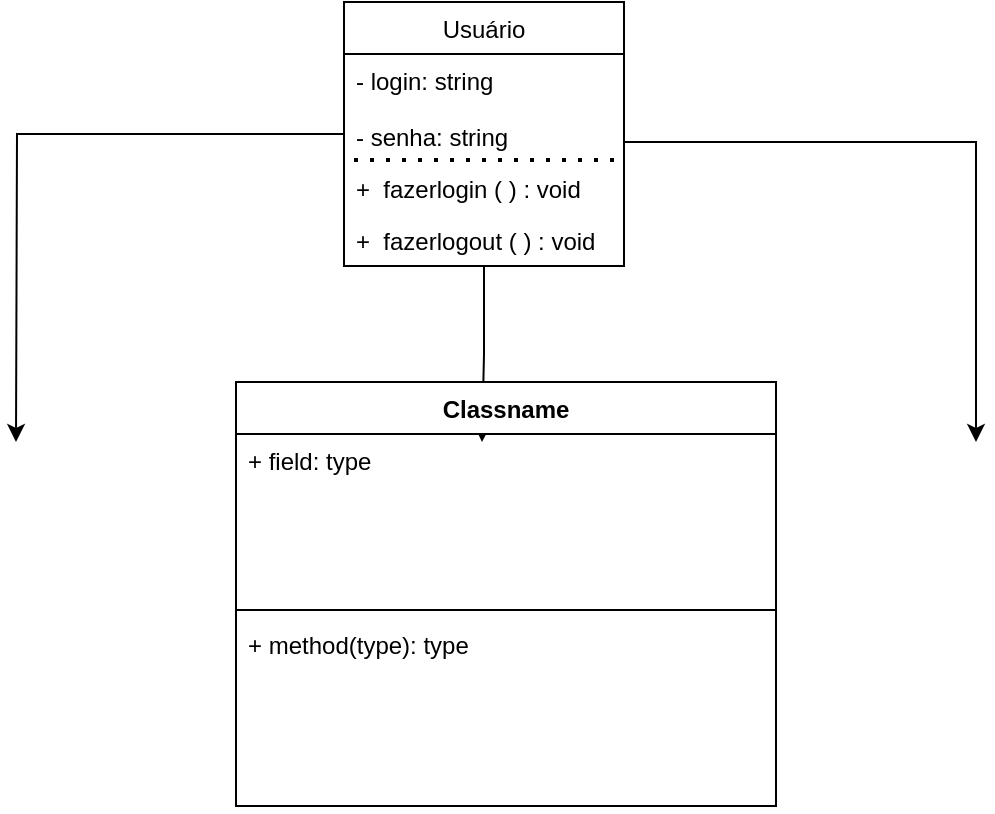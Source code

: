 <mxfile version="20.3.6" type="github">
  <diagram id="C5RBs43oDa-KdzZeNtuy" name="Page-1">
    <mxGraphModel dx="920" dy="2867" grid="1" gridSize="10" guides="1" tooltips="1" connect="1" arrows="1" fold="1" page="1" pageScale="1" pageWidth="827" pageHeight="1169" math="0" shadow="0">
      <root>
        <mxCell id="WIyWlLk6GJQsqaUBKTNV-0" />
        <mxCell id="WIyWlLk6GJQsqaUBKTNV-1" parent="WIyWlLk6GJQsqaUBKTNV-0" />
        <mxCell id="Z7Yrzfe9HdPFtSMXLCdJ-31" style="edgeStyle=orthogonalEdgeStyle;rounded=0;orthogonalLoop=1;jettySize=auto;html=1;entryX=0.5;entryY=0;entryDx=0;entryDy=0;endArrow=classic;endFill=1;" edge="1" parent="WIyWlLk6GJQsqaUBKTNV-1" source="Z7Yrzfe9HdPFtSMXLCdJ-3">
          <mxGeometry relative="1" as="geometry">
            <mxPoint x="413" y="-2050" as="targetPoint" />
          </mxGeometry>
        </mxCell>
        <mxCell id="Z7Yrzfe9HdPFtSMXLCdJ-32" style="edgeStyle=orthogonalEdgeStyle;rounded=0;orthogonalLoop=1;jettySize=auto;html=1;entryX=0.5;entryY=0;entryDx=0;entryDy=0;endArrow=classic;endFill=1;" edge="1" parent="WIyWlLk6GJQsqaUBKTNV-1" source="Z7Yrzfe9HdPFtSMXLCdJ-3">
          <mxGeometry relative="1" as="geometry">
            <mxPoint x="180" y="-2050" as="targetPoint" />
          </mxGeometry>
        </mxCell>
        <mxCell id="Z7Yrzfe9HdPFtSMXLCdJ-3" value="Usuário" style="swimlane;fontStyle=0;childLayout=stackLayout;horizontal=1;startSize=26;fillColor=none;horizontalStack=0;resizeParent=1;resizeParentMax=0;resizeLast=0;collapsible=1;marginBottom=0;" vertex="1" parent="WIyWlLk6GJQsqaUBKTNV-1">
          <mxGeometry x="344" y="-2270" width="140" height="132" as="geometry" />
        </mxCell>
        <mxCell id="Z7Yrzfe9HdPFtSMXLCdJ-4" value="- login: string&#xa;&#xa;- senha: string&#xa;" style="text;strokeColor=none;fillColor=none;align=left;verticalAlign=top;spacingLeft=4;spacingRight=4;overflow=hidden;rotatable=0;points=[[0,0.5],[1,0.5]];portConstraint=eastwest;" vertex="1" parent="Z7Yrzfe9HdPFtSMXLCdJ-3">
          <mxGeometry y="26" width="140" height="54" as="geometry" />
        </mxCell>
        <mxCell id="Z7Yrzfe9HdPFtSMXLCdJ-8" value="" style="endArrow=none;dashed=1;html=1;dashPattern=1 3;strokeWidth=2;rounded=0;" edge="1" parent="Z7Yrzfe9HdPFtSMXLCdJ-3">
          <mxGeometry width="50" height="50" relative="1" as="geometry">
            <mxPoint x="5" y="79" as="sourcePoint" />
            <mxPoint x="135" y="79" as="targetPoint" />
            <Array as="points" />
          </mxGeometry>
        </mxCell>
        <mxCell id="Z7Yrzfe9HdPFtSMXLCdJ-5" value="+  fazerlogin ( ) : void" style="text;strokeColor=none;fillColor=none;align=left;verticalAlign=top;spacingLeft=4;spacingRight=4;overflow=hidden;rotatable=0;points=[[0,0.5],[1,0.5]];portConstraint=eastwest;" vertex="1" parent="Z7Yrzfe9HdPFtSMXLCdJ-3">
          <mxGeometry y="80" width="140" height="26" as="geometry" />
        </mxCell>
        <mxCell id="Z7Yrzfe9HdPFtSMXLCdJ-6" value="+  fazerlogout ( ) : void" style="text;strokeColor=none;fillColor=none;align=left;verticalAlign=top;spacingLeft=4;spacingRight=4;overflow=hidden;rotatable=0;points=[[0,0.5],[1,0.5]];portConstraint=eastwest;" vertex="1" parent="Z7Yrzfe9HdPFtSMXLCdJ-3">
          <mxGeometry y="106" width="140" height="26" as="geometry" />
        </mxCell>
        <mxCell id="Z7Yrzfe9HdPFtSMXLCdJ-34" style="edgeStyle=orthogonalEdgeStyle;rounded=0;orthogonalLoop=1;jettySize=auto;html=1;entryX=0.5;entryY=0;entryDx=0;entryDy=0;endArrow=classic;endFill=1;" edge="1" parent="WIyWlLk6GJQsqaUBKTNV-1" source="Z7Yrzfe9HdPFtSMXLCdJ-4">
          <mxGeometry relative="1" as="geometry">
            <mxPoint x="660" y="-2050" as="targetPoint" />
            <Array as="points">
              <mxPoint x="660" y="-2200" />
            </Array>
          </mxGeometry>
        </mxCell>
        <mxCell id="Z7Yrzfe9HdPFtSMXLCdJ-37" value="Classname" style="swimlane;fontStyle=1;align=center;verticalAlign=top;childLayout=stackLayout;horizontal=1;startSize=26;horizontalStack=0;resizeParent=1;resizeParentMax=0;resizeLast=0;collapsible=1;marginBottom=0;" vertex="1" parent="WIyWlLk6GJQsqaUBKTNV-1">
          <mxGeometry x="290" y="-2080" width="270" height="212" as="geometry" />
        </mxCell>
        <mxCell id="Z7Yrzfe9HdPFtSMXLCdJ-38" value="+ field: type" style="text;strokeColor=none;fillColor=none;align=left;verticalAlign=top;spacingLeft=4;spacingRight=4;overflow=hidden;rotatable=0;points=[[0,0.5],[1,0.5]];portConstraint=eastwest;" vertex="1" parent="Z7Yrzfe9HdPFtSMXLCdJ-37">
          <mxGeometry y="26" width="270" height="84" as="geometry" />
        </mxCell>
        <mxCell id="Z7Yrzfe9HdPFtSMXLCdJ-39" value="" style="line;strokeWidth=1;fillColor=none;align=left;verticalAlign=middle;spacingTop=-1;spacingLeft=3;spacingRight=3;rotatable=0;labelPosition=right;points=[];portConstraint=eastwest;strokeColor=inherit;" vertex="1" parent="Z7Yrzfe9HdPFtSMXLCdJ-37">
          <mxGeometry y="110" width="270" height="8" as="geometry" />
        </mxCell>
        <mxCell id="Z7Yrzfe9HdPFtSMXLCdJ-40" value="+ method(type): type" style="text;strokeColor=none;fillColor=none;align=left;verticalAlign=top;spacingLeft=4;spacingRight=4;overflow=hidden;rotatable=0;points=[[0,0.5],[1,0.5]];portConstraint=eastwest;" vertex="1" parent="Z7Yrzfe9HdPFtSMXLCdJ-37">
          <mxGeometry y="118" width="270" height="94" as="geometry" />
        </mxCell>
      </root>
    </mxGraphModel>
  </diagram>
</mxfile>
